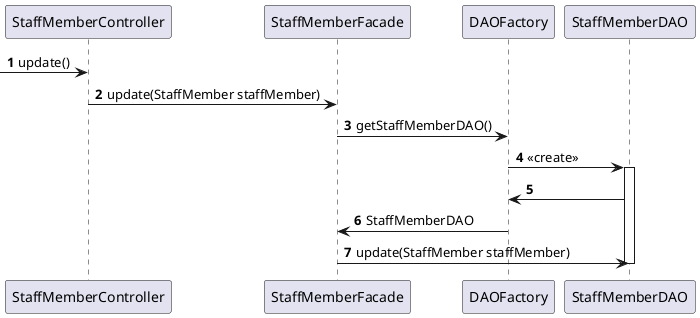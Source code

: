 @startuml

autonumber

-> StaffMemberController : update()
StaffMemberController -> StaffMemberFacade : update(StaffMember staffMember)
StaffMemberFacade -> DAOFactory : getStaffMemberDAO()
DAOFactory -> StaffMemberDAO ++ : <<create>>
StaffMemberDAO -> DAOFactory
DAOFactory -> StaffMemberFacade : StaffMemberDAO
StaffMemberFacade -> StaffMemberDAO : update(StaffMember staffMember)
deactivate StaffMemberDAO

@enduml